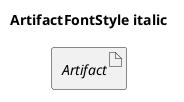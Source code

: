 @startuml
'!include ../../../plantuml-styles/plantuml-ae-skinparam-ex.iuml

skinparam ArtifactFontStyle italic

title ArtifactFontStyle italic

artifact Artifact


@enduml